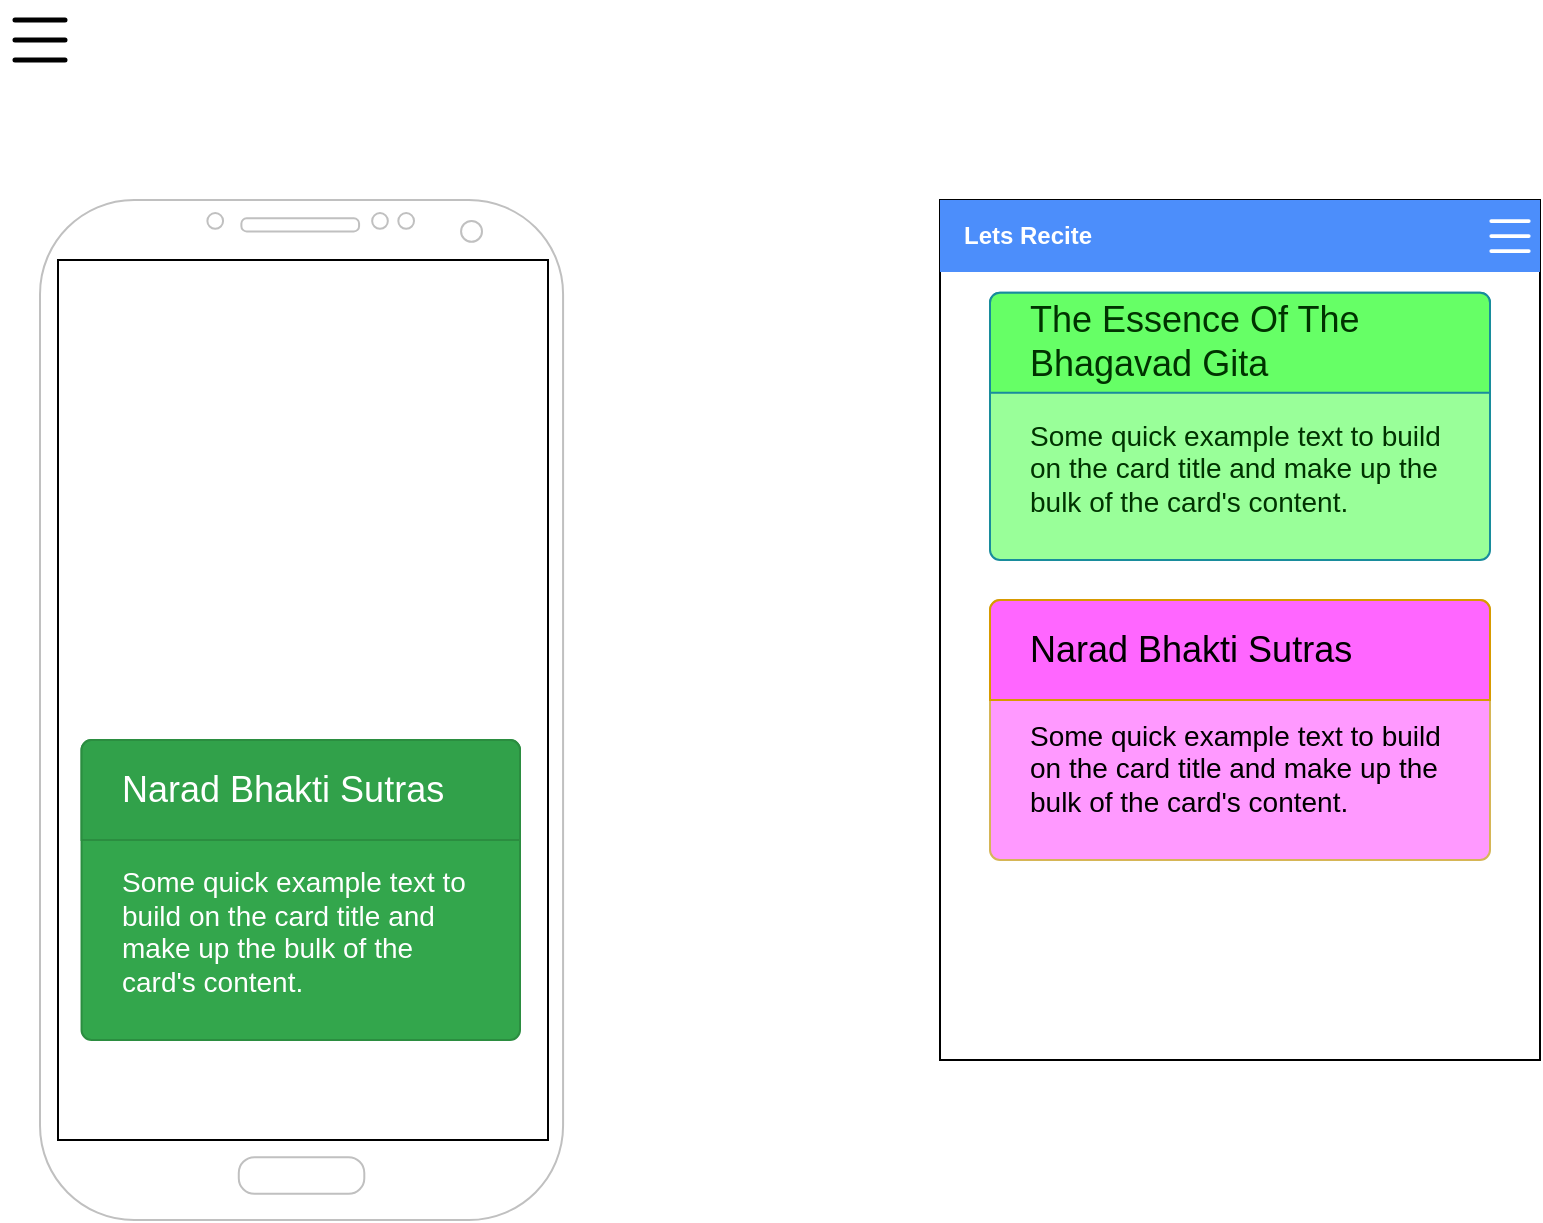<mxfile version="24.6.2" type="github" pages="2">
  <diagram name="Version 2" id="UMCraz2ozo_AV8kpycfj">
    <mxGraphModel dx="858" dy="530" grid="1" gridSize="10" guides="1" tooltips="1" connect="1" arrows="1" fold="1" page="1" pageScale="1" pageWidth="850" pageHeight="1100" math="0" shadow="0">
      <root>
        <mxCell id="0" />
        <mxCell id="1" parent="0" />
        <mxCell id="ZuJus-tTKDJ1kqn0xQW3-4" value="" style="rounded=0;whiteSpace=wrap;html=1;" vertex="1" parent="1">
          <mxGeometry x="920" y="280" width="300" height="430" as="geometry" />
        </mxCell>
        <mxCell id="eZoxNU9tQxJHcXoy28vK-3" value="" style="group" vertex="1" connectable="0" parent="1">
          <mxGeometry x="470" y="280" width="300" height="510" as="geometry" />
        </mxCell>
        <mxCell id="eZoxNU9tQxJHcXoy28vK-1" value="" style="verticalLabelPosition=bottom;verticalAlign=top;html=1;shadow=0;dashed=0;strokeWidth=1;shape=mxgraph.android.phone2;strokeColor=#c0c0c0;" vertex="1" parent="eZoxNU9tQxJHcXoy28vK-3">
          <mxGeometry width="261.54" height="510" as="geometry" />
        </mxCell>
        <mxCell id="eZoxNU9tQxJHcXoy28vK-2" value="" style="rounded=0;whiteSpace=wrap;html=1;" vertex="1" parent="eZoxNU9tQxJHcXoy28vK-3">
          <mxGeometry x="9" y="30" width="245" height="440" as="geometry" />
        </mxCell>
        <mxCell id="PqptVg4q-9022nQI9lEx-7" value="&lt;div&gt;&lt;br&gt;&lt;/div&gt;&lt;div&gt;Some quick example text to build on the card title and make up the bulk of the card&#39;s content.&lt;/div&gt;" style="html=1;shadow=0;dashed=0;shape=mxgraph.bootstrap.rrect;rSize=5;strokeColor=#2B8D40;html=1;whiteSpace=wrap;fillColor=#33A64C;fontColor=#ffffff;verticalAlign=bottom;align=left;spacing=20;spacingBottom=0;fontSize=14;" vertex="1" parent="eZoxNU9tQxJHcXoy28vK-3">
          <mxGeometry x="20.77" y="270" width="219.23" height="150" as="geometry" />
        </mxCell>
        <mxCell id="PqptVg4q-9022nQI9lEx-8" value="Narad Bhakti Sutras" style="html=1;shadow=0;dashed=0;shape=mxgraph.bootstrap.topButton;rSize=5;perimeter=none;whiteSpace=wrap;fillColor=#31A14A;strokeColor=#2B8D40;fontColor=#ffffff;resizeWidth=1;fontSize=18;align=left;spacing=20;" vertex="1" parent="PqptVg4q-9022nQI9lEx-7">
          <mxGeometry width="219.23" height="50" relative="1" as="geometry" />
        </mxCell>
        <mxCell id="PqptVg4q-9022nQI9lEx-21" value="" style="shape=image;verticalLabelPosition=bottom;labelBackgroundColor=default;verticalAlign=top;aspect=fixed;imageAspect=0;image=data:image/svg+xml,PHN2ZyB2aWV3Qm94PSIwIDAgMTYgMTYiIGNsYXNzPSJiaSBiaS1saXN0IiBmaWxsPSJjdXJyZW50Q29sb3IiIGhlaWdodD0iMTYiIHdpZHRoPSIxNiIgeG1sbnM9Imh0dHA6Ly93d3cudzMub3JnLzIwMDAvc3ZnIj4mI3hhOyAgPHBhdGggZD0iTTIuNSAxMmEuNS41IDAgMCAxIC41LS41aDEwYS41LjUgMCAwIDEgMCAxSDNhLjUuNSAwIDAgMS0uNS0uNW0wLTRhLjUuNSAwIDAgMSAuNS0uNWgxMGEuNS41IDAgMCAxIDAgMUgzYS41LjUgMCAwIDEtLjUtLjVtMC00YS41LjUgMCAwIDEgLjUtLjVoMTBhLjUuNSAwIDAgMSAwIDFIM2EuNS41IDAgMCAxLS41LS41IiBmaWxsLXJ1bGU9ImV2ZW5vZGQiLz4mI3hhOzwvc3ZnPg==;" vertex="1" parent="1">
          <mxGeometry x="450" y="180" width="40" height="40" as="geometry" />
        </mxCell>
        <mxCell id="PqptVg4q-9022nQI9lEx-18" value="&lt;div align=&quot;left&quot;&gt;&lt;font color=&quot;#ffffff&quot;&gt;&lt;b&gt;&amp;nbsp;&amp;nbsp; Lets Recite&lt;/b&gt;&lt;/font&gt;&lt;/div&gt;" style="rounded=0;whiteSpace=wrap;html=1;fillColor=#4C8EFB;strokeColor=none;align=left;" vertex="1" parent="1">
          <mxGeometry x="920" y="280" width="300" height="36" as="geometry" />
        </mxCell>
        <mxCell id="PqptVg4q-9022nQI9lEx-22" value="" style="shape=image;verticalLabelPosition=bottom;labelBackgroundColor=default;verticalAlign=top;aspect=fixed;imageAspect=0;image=data:image/svg+xml,PHN2ZyB2aWV3Qm94PSIwIDAgMTYgMTYiIGNsYXNzPSJiaSBiaS1saXN0IiBmaWxsPSJ3aGl0ZSIgaGVpZ2h0PSIxNiIgd2lkdGg9IjE2IiB4bWxucz0iaHR0cDovL3d3dy53My5vcmcvMjAwMC9zdmciPiYjeGE7ICA8cGF0aCBkPSJNMi41IDEyYS41LjUgMCAwIDEgLjUtLjVoMTBhLjUuNSAwIDAgMSAwIDFIM2EuNS41IDAgMCAxLS41LS41bTAtNGEuNS41IDAgMCAxIC41LS41aDEwYS41LjUgMCAwIDEgMCAxSDNhLjUuNSAwIDAgMS0uNS0uNW0wLTRhLjUuNSAwIDAgMSAuNS0uNWgxMGEuNS41IDAgMCAxIDAgMUgzYS41LjUgMCAwIDEtLjUtLjUiIGZpbGwtcnVsZT0iZXZlbm9kZCIvPiYjeGE7PC9zdmc+;" vertex="1" parent="1">
          <mxGeometry x="1178.816" y="400.0" width="32.686" height="32.686" as="geometry" />
        </mxCell>
        <mxCell id="ZuJus-tTKDJ1kqn0xQW3-5" value="" style="shape=image;verticalLabelPosition=bottom;labelBackgroundColor=default;verticalAlign=top;aspect=fixed;imageAspect=0;image=data:image/svg+xml,PHN2ZyB2aWV3Qm94PSIwIDAgMTYgMTYiIGNsYXNzPSJiaSBiaS1saXN0IiBmaWxsPSJ3aGl0ZSIgaGVpZ2h0PSIxNiIgd2lkdGg9IjE2IiB4bWxucz0iaHR0cDovL3d3dy53My5vcmcvMjAwMC9zdmciPiYjeGE7ICA8cGF0aCBkPSJNMi41IDEyYS41LjUgMCAwIDEgLjUtLjVoMTBhLjUuNSAwIDAgMSAwIDFIM2EuNS41IDAgMCAxLS41LS41bTAtNGEuNS41IDAgMCAxIC41LS41aDEwYS41LjUgMCAwIDEgMCAxSDNhLjUuNSAwIDAgMS0uNS0uNW0wLTRhLjUuNSAwIDAgMSAuNS0uNWgxMGEuNS41IDAgMCAxIDAgMUgzYS41LjUgMCAwIDEtLjUtLjUiIGZpbGwtcnVsZT0iZXZlbm9kZCIvPiYjeGE7PC9zdmc+;" vertex="1" parent="1">
          <mxGeometry x="1190" y="283" width="30" height="30" as="geometry" />
        </mxCell>
        <mxCell id="ZuJus-tTKDJ1kqn0xQW3-6" value="Some quick example text to build on the card title and make up the bulk of the card&#39;s content." style="html=1;shadow=0;dashed=0;shape=mxgraph.bootstrap.rrect;rSize=5;strokeColor=#188C9C;html=1;whiteSpace=wrap;fillColor=#99FF99;fontColor=#003300;verticalAlign=bottom;align=left;spacing=20;spacingBottom=0;fontSize=14;" vertex="1" parent="1">
          <mxGeometry x="945" y="326.34" width="250" height="133.66" as="geometry" />
        </mxCell>
        <mxCell id="ZuJus-tTKDJ1kqn0xQW3-7" value="The Essence Of The Bhagavad Gita" style="html=1;shadow=0;dashed=0;shape=mxgraph.bootstrap.topButton;rSize=5;perimeter=none;whiteSpace=wrap;fillColor=#66FF66;strokeColor=#188C9C;fontColor=#003300;resizeWidth=1;fontSize=18;align=left;spacing=20;" vertex="1" parent="ZuJus-tTKDJ1kqn0xQW3-6">
          <mxGeometry width="250" height="50" relative="1" as="geometry" />
        </mxCell>
        <mxCell id="ZuJus-tTKDJ1kqn0xQW3-8" value="Some quick example text to build on the card title and make up the bulk of the card&#39;s content." style="html=1;shadow=0;dashed=0;shape=mxgraph.bootstrap.rrect;rSize=5;strokeColor=#d6b656;html=1;whiteSpace=wrap;fillColor=#FF99FF;verticalAlign=bottom;align=left;spacing=20;spacingBottom=0;fontSize=14;" vertex="1" parent="1">
          <mxGeometry x="945" y="480" width="250" height="130" as="geometry" />
        </mxCell>
        <mxCell id="ZuJus-tTKDJ1kqn0xQW3-9" value="Narad Bhakti Sutras" style="html=1;shadow=0;dashed=0;shape=mxgraph.bootstrap.topButton;rSize=5;perimeter=none;whiteSpace=wrap;fillColor=#FF66FF;strokeColor=#d79b00;resizeWidth=1;fontSize=18;align=left;spacing=20;" vertex="1" parent="ZuJus-tTKDJ1kqn0xQW3-8">
          <mxGeometry width="250" height="50" relative="1" as="geometry" />
        </mxCell>
      </root>
    </mxGraphModel>
  </diagram>
  <diagram id="FrvKU-1WmwjjgQu90Lsc" name="components">
    <mxGraphModel dx="858" dy="530" grid="1" gridSize="10" guides="1" tooltips="1" connect="1" arrows="1" fold="1" page="1" pageScale="1" pageWidth="850" pageHeight="1100" math="0" shadow="0">
      <root>
        <mxCell id="0" />
        <mxCell id="1" parent="0" />
        <mxCell id="98rGy2QlHynD_Cpla1FU-1" value="" style="group" vertex="1" connectable="0" parent="1">
          <mxGeometry x="180" y="20" width="261.54" height="510" as="geometry" />
        </mxCell>
        <mxCell id="98rGy2QlHynD_Cpla1FU-2" value="" style="rounded=0;whiteSpace=wrap;html=1;" vertex="1" parent="98rGy2QlHynD_Cpla1FU-1">
          <mxGeometry x="9" y="30" width="245" height="440" as="geometry" />
        </mxCell>
        <mxCell id="98rGy2QlHynD_Cpla1FU-3" value="" style="verticalLabelPosition=bottom;verticalAlign=top;html=1;shadow=0;dashed=0;strokeWidth=1;shape=mxgraph.android.phone2;strokeColor=#c0c0c0;" vertex="1" parent="98rGy2QlHynD_Cpla1FU-1">
          <mxGeometry width="261.54" height="510" as="geometry" />
        </mxCell>
        <mxCell id="m69mBlJTR-rRHD0XRASf-1" value="" style="group" vertex="1" connectable="0" parent="1">
          <mxGeometry x="480" y="40" width="243.23" height="36" as="geometry" />
        </mxCell>
        <mxCell id="m69mBlJTR-rRHD0XRASf-2" value="&lt;div align=&quot;left&quot;&gt;&lt;font color=&quot;#ffffff&quot;&gt;&lt;b&gt;&amp;nbsp;&amp;nbsp; Lets Recite&lt;/b&gt;&lt;/font&gt;&lt;/div&gt;" style="rounded=0;whiteSpace=wrap;html=1;fillColor=#4C8EFB;strokeColor=none;align=left;" vertex="1" parent="m69mBlJTR-rRHD0XRASf-1">
          <mxGeometry width="243.23" height="36" as="geometry" />
        </mxCell>
        <mxCell id="m69mBlJTR-rRHD0XRASf-3" value="" style="shape=image;verticalLabelPosition=bottom;labelBackgroundColor=default;verticalAlign=top;aspect=fixed;imageAspect=0;image=data:image/svg+xml,PHN2ZyB2aWV3Qm94PSIwIDAgMTYgMTYiIGNsYXNzPSJiaSBiaS1saXN0IiBmaWxsPSJ3aGl0ZSIgaGVpZ2h0PSIxNiIgd2lkdGg9IjE2IiB4bWxucz0iaHR0cDovL3d3dy53My5vcmcvMjAwMC9zdmciPiYjeGE7ICA8cGF0aCBkPSJNMi41IDEyYS41LjUgMCAwIDEgLjUtLjVoMTBhLjUuNSAwIDAgMSAwIDFIM2EuNS41IDAgMCAxLS41LS41bTAtNGEuNS41IDAgMCAxIC41LS41aDEwYS41LjUgMCAwIDEgMCAxSDNhLjUuNSAwIDAgMS0uNS0uNW0wLTRhLjUuNSAwIDAgMSAuNS0uNWgxMGEuNS41IDAgMCAxIDAgMUgzYS41LjUgMCAwIDEtLjUtLjUiIGZpbGwtcnVsZT0iZXZlbm9kZCIvPiYjeGE7PC9zdmc+;" vertex="1" parent="m69mBlJTR-rRHD0XRASf-1">
          <mxGeometry x="209.996" y="1.66" width="32.686" height="32.686" as="geometry" />
        </mxCell>
      </root>
    </mxGraphModel>
  </diagram>
</mxfile>

